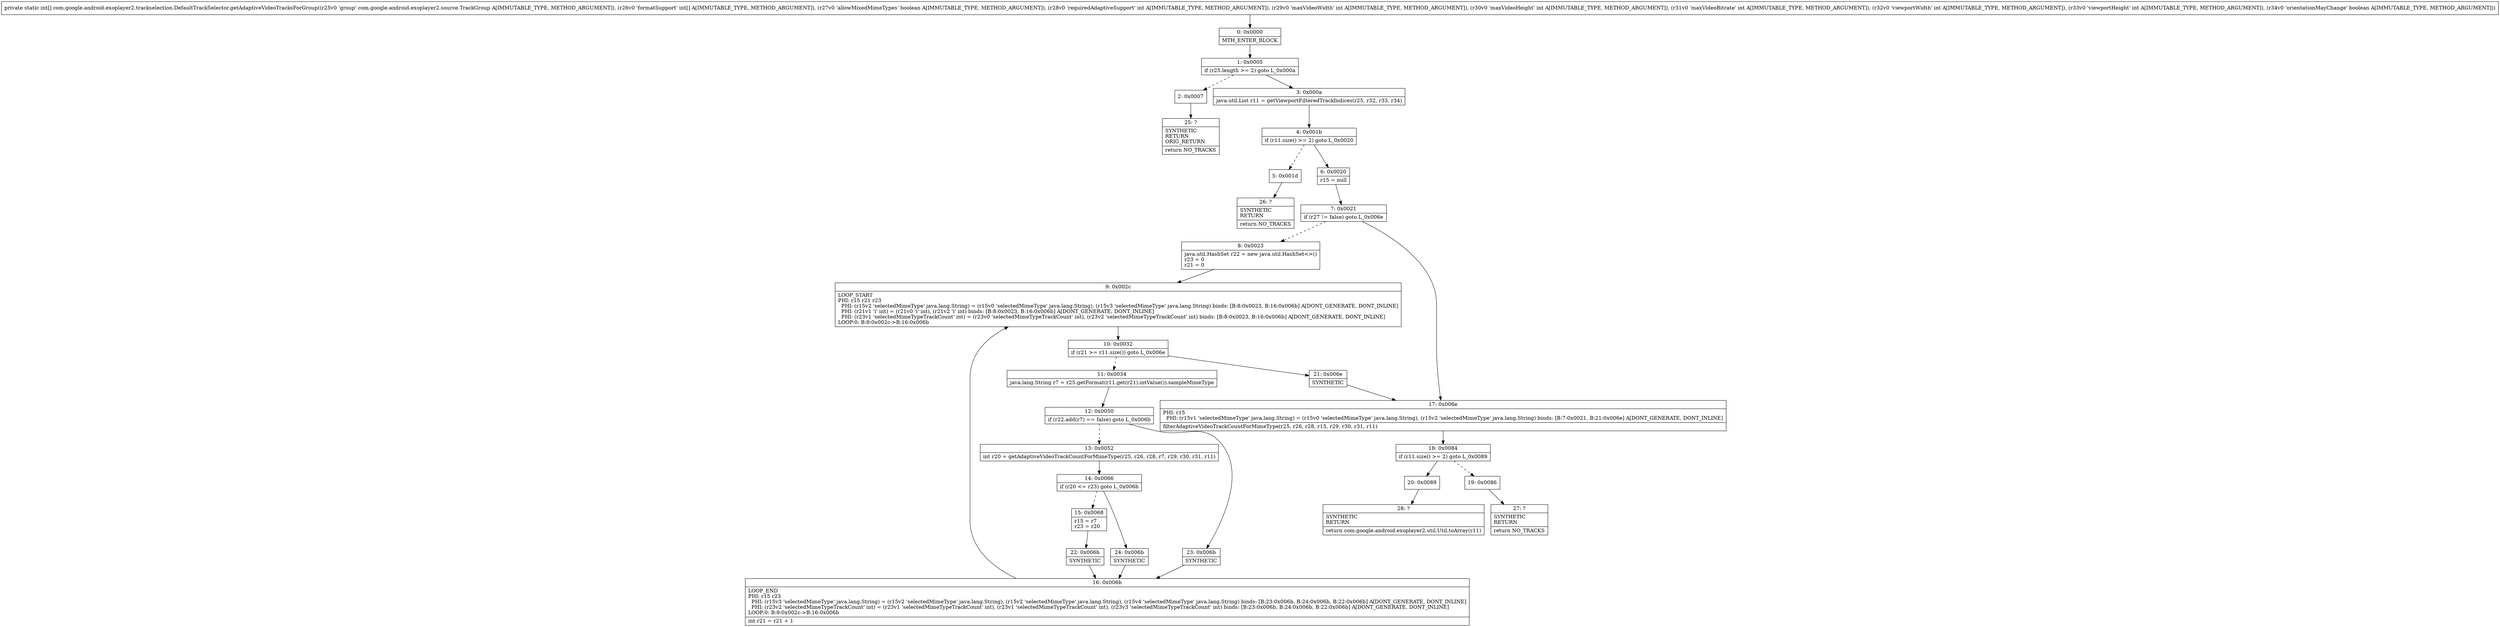 digraph "CFG forcom.google.android.exoplayer2.trackselection.DefaultTrackSelector.getAdaptiveVideoTracksForGroup(Lcom\/google\/android\/exoplayer2\/source\/TrackGroup;[IZIIIIIIZ)[I" {
Node_0 [shape=record,label="{0\:\ 0x0000|MTH_ENTER_BLOCK\l}"];
Node_1 [shape=record,label="{1\:\ 0x0005|if (r25.length \>= 2) goto L_0x000a\l}"];
Node_2 [shape=record,label="{2\:\ 0x0007}"];
Node_3 [shape=record,label="{3\:\ 0x000a|java.util.List r11 = getViewportFilteredTrackIndices(r25, r32, r33, r34)\l}"];
Node_4 [shape=record,label="{4\:\ 0x001b|if (r11.size() \>= 2) goto L_0x0020\l}"];
Node_5 [shape=record,label="{5\:\ 0x001d}"];
Node_6 [shape=record,label="{6\:\ 0x0020|r15 = null\l}"];
Node_7 [shape=record,label="{7\:\ 0x0021|if (r27 != false) goto L_0x006e\l}"];
Node_8 [shape=record,label="{8\:\ 0x0023|java.util.HashSet r22 = new java.util.HashSet\<\>()\lr23 = 0\lr21 = 0\l}"];
Node_9 [shape=record,label="{9\:\ 0x002c|LOOP_START\lPHI: r15 r21 r23 \l  PHI: (r15v2 'selectedMimeType' java.lang.String) = (r15v0 'selectedMimeType' java.lang.String), (r15v3 'selectedMimeType' java.lang.String) binds: [B:8:0x0023, B:16:0x006b] A[DONT_GENERATE, DONT_INLINE]\l  PHI: (r21v1 'i' int) = (r21v0 'i' int), (r21v2 'i' int) binds: [B:8:0x0023, B:16:0x006b] A[DONT_GENERATE, DONT_INLINE]\l  PHI: (r23v1 'selectedMimeTypeTrackCount' int) = (r23v0 'selectedMimeTypeTrackCount' int), (r23v2 'selectedMimeTypeTrackCount' int) binds: [B:8:0x0023, B:16:0x006b] A[DONT_GENERATE, DONT_INLINE]\lLOOP:0: B:9:0x002c\-\>B:16:0x006b\l}"];
Node_10 [shape=record,label="{10\:\ 0x0032|if (r21 \>= r11.size()) goto L_0x006e\l}"];
Node_11 [shape=record,label="{11\:\ 0x0034|java.lang.String r7 = r25.getFormat(r11.get(r21).intValue()).sampleMimeType\l}"];
Node_12 [shape=record,label="{12\:\ 0x0050|if (r22.add(r7) == false) goto L_0x006b\l}"];
Node_13 [shape=record,label="{13\:\ 0x0052|int r20 = getAdaptiveVideoTrackCountForMimeType(r25, r26, r28, r7, r29, r30, r31, r11)\l}"];
Node_14 [shape=record,label="{14\:\ 0x0066|if (r20 \<= r23) goto L_0x006b\l}"];
Node_15 [shape=record,label="{15\:\ 0x0068|r15 = r7\lr23 = r20\l}"];
Node_16 [shape=record,label="{16\:\ 0x006b|LOOP_END\lPHI: r15 r23 \l  PHI: (r15v3 'selectedMimeType' java.lang.String) = (r15v2 'selectedMimeType' java.lang.String), (r15v2 'selectedMimeType' java.lang.String), (r15v4 'selectedMimeType' java.lang.String) binds: [B:23:0x006b, B:24:0x006b, B:22:0x006b] A[DONT_GENERATE, DONT_INLINE]\l  PHI: (r23v2 'selectedMimeTypeTrackCount' int) = (r23v1 'selectedMimeTypeTrackCount' int), (r23v1 'selectedMimeTypeTrackCount' int), (r23v3 'selectedMimeTypeTrackCount' int) binds: [B:23:0x006b, B:24:0x006b, B:22:0x006b] A[DONT_GENERATE, DONT_INLINE]\lLOOP:0: B:9:0x002c\-\>B:16:0x006b\l|int r21 = r21 + 1\l}"];
Node_17 [shape=record,label="{17\:\ 0x006e|PHI: r15 \l  PHI: (r15v1 'selectedMimeType' java.lang.String) = (r15v0 'selectedMimeType' java.lang.String), (r15v2 'selectedMimeType' java.lang.String) binds: [B:7:0x0021, B:21:0x006e] A[DONT_GENERATE, DONT_INLINE]\l|filterAdaptiveVideoTrackCountForMimeType(r25, r26, r28, r15, r29, r30, r31, r11)\l}"];
Node_18 [shape=record,label="{18\:\ 0x0084|if (r11.size() \>= 2) goto L_0x0089\l}"];
Node_19 [shape=record,label="{19\:\ 0x0086}"];
Node_20 [shape=record,label="{20\:\ 0x0089}"];
Node_21 [shape=record,label="{21\:\ 0x006e|SYNTHETIC\l}"];
Node_22 [shape=record,label="{22\:\ 0x006b|SYNTHETIC\l}"];
Node_23 [shape=record,label="{23\:\ 0x006b|SYNTHETIC\l}"];
Node_24 [shape=record,label="{24\:\ 0x006b|SYNTHETIC\l}"];
Node_25 [shape=record,label="{25\:\ ?|SYNTHETIC\lRETURN\lORIG_RETURN\l|return NO_TRACKS\l}"];
Node_26 [shape=record,label="{26\:\ ?|SYNTHETIC\lRETURN\l|return NO_TRACKS\l}"];
Node_27 [shape=record,label="{27\:\ ?|SYNTHETIC\lRETURN\l|return NO_TRACKS\l}"];
Node_28 [shape=record,label="{28\:\ ?|SYNTHETIC\lRETURN\l|return com.google.android.exoplayer2.util.Util.toArray(r11)\l}"];
MethodNode[shape=record,label="{private static int[] com.google.android.exoplayer2.trackselection.DefaultTrackSelector.getAdaptiveVideoTracksForGroup((r25v0 'group' com.google.android.exoplayer2.source.TrackGroup A[IMMUTABLE_TYPE, METHOD_ARGUMENT]), (r26v0 'formatSupport' int[] A[IMMUTABLE_TYPE, METHOD_ARGUMENT]), (r27v0 'allowMixedMimeTypes' boolean A[IMMUTABLE_TYPE, METHOD_ARGUMENT]), (r28v0 'requiredAdaptiveSupport' int A[IMMUTABLE_TYPE, METHOD_ARGUMENT]), (r29v0 'maxVideoWidth' int A[IMMUTABLE_TYPE, METHOD_ARGUMENT]), (r30v0 'maxVideoHeight' int A[IMMUTABLE_TYPE, METHOD_ARGUMENT]), (r31v0 'maxVideoBitrate' int A[IMMUTABLE_TYPE, METHOD_ARGUMENT]), (r32v0 'viewportWidth' int A[IMMUTABLE_TYPE, METHOD_ARGUMENT]), (r33v0 'viewportHeight' int A[IMMUTABLE_TYPE, METHOD_ARGUMENT]), (r34v0 'orientationMayChange' boolean A[IMMUTABLE_TYPE, METHOD_ARGUMENT])) }"];
MethodNode -> Node_0;
Node_0 -> Node_1;
Node_1 -> Node_2[style=dashed];
Node_1 -> Node_3;
Node_2 -> Node_25;
Node_3 -> Node_4;
Node_4 -> Node_5[style=dashed];
Node_4 -> Node_6;
Node_5 -> Node_26;
Node_6 -> Node_7;
Node_7 -> Node_8[style=dashed];
Node_7 -> Node_17;
Node_8 -> Node_9;
Node_9 -> Node_10;
Node_10 -> Node_11[style=dashed];
Node_10 -> Node_21;
Node_11 -> Node_12;
Node_12 -> Node_13[style=dashed];
Node_12 -> Node_23;
Node_13 -> Node_14;
Node_14 -> Node_15[style=dashed];
Node_14 -> Node_24;
Node_15 -> Node_22;
Node_16 -> Node_9;
Node_17 -> Node_18;
Node_18 -> Node_19[style=dashed];
Node_18 -> Node_20;
Node_19 -> Node_27;
Node_20 -> Node_28;
Node_21 -> Node_17;
Node_22 -> Node_16;
Node_23 -> Node_16;
Node_24 -> Node_16;
}

